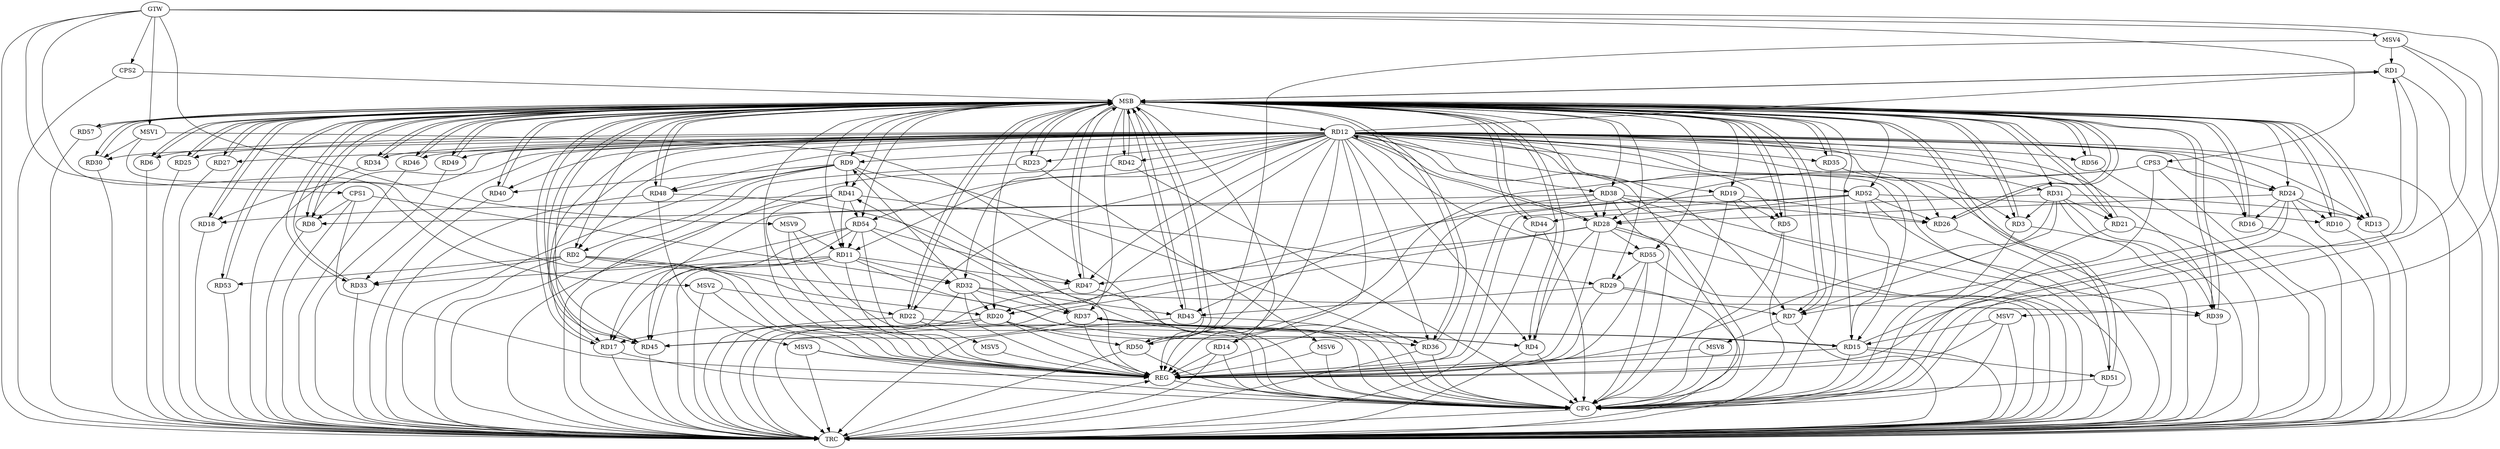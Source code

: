strict digraph G {
  RD1 [ label="RD1" ];
  RD2 [ label="RD2" ];
  RD3 [ label="RD3" ];
  RD4 [ label="RD4" ];
  RD5 [ label="RD5" ];
  RD6 [ label="RD6" ];
  RD7 [ label="RD7" ];
  RD8 [ label="RD8" ];
  RD9 [ label="RD9" ];
  RD10 [ label="RD10" ];
  RD11 [ label="RD11" ];
  RD12 [ label="RD12" ];
  RD13 [ label="RD13" ];
  RD14 [ label="RD14" ];
  RD15 [ label="RD15" ];
  RD16 [ label="RD16" ];
  RD17 [ label="RD17" ];
  RD18 [ label="RD18" ];
  RD19 [ label="RD19" ];
  RD20 [ label="RD20" ];
  RD21 [ label="RD21" ];
  RD22 [ label="RD22" ];
  RD23 [ label="RD23" ];
  RD24 [ label="RD24" ];
  RD25 [ label="RD25" ];
  RD26 [ label="RD26" ];
  RD27 [ label="RD27" ];
  RD28 [ label="RD28" ];
  RD29 [ label="RD29" ];
  RD30 [ label="RD30" ];
  RD31 [ label="RD31" ];
  RD32 [ label="RD32" ];
  RD33 [ label="RD33" ];
  RD34 [ label="RD34" ];
  RD35 [ label="RD35" ];
  RD36 [ label="RD36" ];
  RD37 [ label="RD37" ];
  RD38 [ label="RD38" ];
  RD39 [ label="RD39" ];
  RD40 [ label="RD40" ];
  RD41 [ label="RD41" ];
  RD42 [ label="RD42" ];
  RD43 [ label="RD43" ];
  RD44 [ label="RD44" ];
  RD45 [ label="RD45" ];
  RD46 [ label="RD46" ];
  RD47 [ label="RD47" ];
  RD48 [ label="RD48" ];
  RD49 [ label="RD49" ];
  RD50 [ label="RD50" ];
  RD51 [ label="RD51" ];
  RD52 [ label="RD52" ];
  RD53 [ label="RD53" ];
  RD54 [ label="RD54" ];
  RD55 [ label="RD55" ];
  RD56 [ label="RD56" ];
  RD57 [ label="RD57" ];
  CPS1 [ label="CPS1" ];
  CPS2 [ label="CPS2" ];
  CPS3 [ label="CPS3" ];
  GTW [ label="GTW" ];
  REG [ label="REG" ];
  MSB [ label="MSB" ];
  CFG [ label="CFG" ];
  TRC [ label="TRC" ];
  MSV1 [ label="MSV1" ];
  MSV2 [ label="MSV2" ];
  MSV3 [ label="MSV3" ];
  MSV4 [ label="MSV4" ];
  MSV5 [ label="MSV5" ];
  MSV6 [ label="MSV6" ];
  MSV7 [ label="MSV7" ];
  MSV8 [ label="MSV8" ];
  MSV9 [ label="MSV9" ];
  RD15 -> RD1;
  RD2 -> RD4;
  RD9 -> RD2;
  RD2 -> RD20;
  RD2 -> RD33;
  RD2 -> RD53;
  RD31 -> RD3;
  RD28 -> RD4;
  RD37 -> RD4;
  RD19 -> RD5;
  RD24 -> RD7;
  RD29 -> RD7;
  RD31 -> RD7;
  RD12 -> RD8;
  RD38 -> RD8;
  RD32 -> RD9;
  RD9 -> RD36;
  RD9 -> RD40;
  RD9 -> RD41;
  RD9 -> RD48;
  RD24 -> RD10;
  RD52 -> RD10;
  RD12 -> RD11;
  RD11 -> RD17;
  RD11 -> RD32;
  RD11 -> RD33;
  RD41 -> RD11;
  RD11 -> RD47;
  RD54 -> RD11;
  RD12 -> RD17;
  RD12 -> RD20;
  RD12 -> RD21;
  RD12 -> RD28;
  RD28 -> RD12;
  RD12 -> RD39;
  RD12 -> RD47;
  RD12 -> RD54;
  RD24 -> RD13;
  RD31 -> RD13;
  RD15 -> RD37;
  RD37 -> RD15;
  RD15 -> RD51;
  RD52 -> RD15;
  RD24 -> RD16;
  RD20 -> RD17;
  RD54 -> RD17;
  RD41 -> RD18;
  RD19 -> RD20;
  RD19 -> RD26;
  RD32 -> RD20;
  RD20 -> RD36;
  RD20 -> RD50;
  RD31 -> RD21;
  RD24 -> RD28;
  RD38 -> RD26;
  RD52 -> RD26;
  RD38 -> RD28;
  RD28 -> RD45;
  RD28 -> RD47;
  RD52 -> RD28;
  RD28 -> RD55;
  RD41 -> RD29;
  RD29 -> RD43;
  RD55 -> RD29;
  RD31 -> RD39;
  RD31 -> RD44;
  RD32 -> RD37;
  RD32 -> RD39;
  RD32 -> RD43;
  RD37 -> RD41;
  RD37 -> RD45;
  RD54 -> RD37;
  RD38 -> RD39;
  RD38 -> RD43;
  RD41 -> RD54;
  RD52 -> RD45;
  RD54 -> RD45;
  RD54 -> RD47;
  CPS1 -> RD32;
  CPS1 -> RD8;
  CPS3 -> RD28;
  CPS3 -> RD24;
  GTW -> CPS1;
  GTW -> CPS2;
  GTW -> CPS3;
  RD2 -> REG;
  RD9 -> REG;
  RD11 -> REG;
  RD12 -> REG;
  RD14 -> REG;
  RD15 -> REG;
  RD19 -> REG;
  RD20 -> REG;
  RD24 -> REG;
  RD28 -> REG;
  RD29 -> REG;
  RD31 -> REG;
  RD32 -> REG;
  RD37 -> REG;
  RD38 -> REG;
  RD41 -> REG;
  RD52 -> REG;
  RD54 -> REG;
  RD55 -> REG;
  CPS1 -> REG;
  CPS3 -> REG;
  RD1 -> MSB;
  MSB -> RD8;
  MSB -> RD21;
  MSB -> RD25;
  MSB -> RD26;
  MSB -> RD27;
  MSB -> RD53;
  MSB -> REG;
  RD3 -> MSB;
  MSB -> RD4;
  MSB -> RD9;
  MSB -> RD28;
  MSB -> RD30;
  MSB -> RD33;
  MSB -> RD34;
  MSB -> RD35;
  MSB -> RD41;
  MSB -> RD43;
  RD4 -> MSB;
  MSB -> RD36;
  MSB -> RD47;
  RD5 -> MSB;
  MSB -> RD14;
  MSB -> RD18;
  MSB -> RD38;
  MSB -> RD40;
  MSB -> RD48;
  MSB -> RD56;
  RD6 -> MSB;
  MSB -> RD12;
  MSB -> RD13;
  MSB -> RD20;
  MSB -> RD29;
  MSB -> RD55;
  RD7 -> MSB;
  MSB -> RD39;
  RD8 -> MSB;
  MSB -> RD7;
  MSB -> RD50;
  RD10 -> MSB;
  MSB -> RD15;
  MSB -> RD31;
  MSB -> RD42;
  RD13 -> MSB;
  MSB -> RD17;
  MSB -> RD22;
  MSB -> RD23;
  MSB -> RD37;
  RD16 -> MSB;
  MSB -> RD10;
  MSB -> RD24;
  RD17 -> MSB;
  MSB -> RD57;
  RD18 -> MSB;
  MSB -> RD3;
  RD21 -> MSB;
  MSB -> RD16;
  MSB -> RD32;
  MSB -> RD44;
  MSB -> RD49;
  RD22 -> MSB;
  RD23 -> MSB;
  MSB -> RD11;
  RD25 -> MSB;
  MSB -> RD6;
  RD26 -> MSB;
  MSB -> RD5;
  MSB -> RD54;
  RD27 -> MSB;
  MSB -> RD45;
  RD30 -> MSB;
  MSB -> RD2;
  RD33 -> MSB;
  RD34 -> MSB;
  MSB -> RD19;
  MSB -> RD52;
  RD35 -> MSB;
  RD36 -> MSB;
  RD39 -> MSB;
  RD40 -> MSB;
  MSB -> RD1;
  RD42 -> MSB;
  RD43 -> MSB;
  RD44 -> MSB;
  RD45 -> MSB;
  RD46 -> MSB;
  RD47 -> MSB;
  MSB -> RD46;
  MSB -> RD51;
  RD48 -> MSB;
  RD49 -> MSB;
  RD50 -> MSB;
  RD51 -> MSB;
  RD53 -> MSB;
  RD56 -> MSB;
  RD57 -> MSB;
  CPS2 -> MSB;
  RD51 -> CFG;
  RD15 -> CFG;
  RD11 -> CFG;
  RD3 -> CFG;
  RD28 -> CFG;
  RD43 -> CFG;
  RD38 -> CFG;
  RD17 -> CFG;
  RD12 -> CFG;
  RD22 -> CFG;
  RD21 -> CFG;
  RD44 -> CFG;
  RD50 -> CFG;
  RD48 -> CFG;
  CPS3 -> CFG;
  RD36 -> CFG;
  RD5 -> CFG;
  RD35 -> CFG;
  RD55 -> CFG;
  RD19 -> CFG;
  RD4 -> CFG;
  RD47 -> CFG;
  RD42 -> CFG;
  RD1 -> CFG;
  RD14 -> CFG;
  REG -> CFG;
  RD1 -> TRC;
  RD2 -> TRC;
  RD3 -> TRC;
  RD4 -> TRC;
  RD5 -> TRC;
  RD6 -> TRC;
  RD7 -> TRC;
  RD8 -> TRC;
  RD9 -> TRC;
  RD10 -> TRC;
  RD11 -> TRC;
  RD12 -> TRC;
  RD13 -> TRC;
  RD14 -> TRC;
  RD15 -> TRC;
  RD16 -> TRC;
  RD17 -> TRC;
  RD18 -> TRC;
  RD19 -> TRC;
  RD20 -> TRC;
  RD21 -> TRC;
  RD22 -> TRC;
  RD23 -> TRC;
  RD24 -> TRC;
  RD25 -> TRC;
  RD26 -> TRC;
  RD27 -> TRC;
  RD28 -> TRC;
  RD29 -> TRC;
  RD30 -> TRC;
  RD31 -> TRC;
  RD32 -> TRC;
  RD33 -> TRC;
  RD34 -> TRC;
  RD35 -> TRC;
  RD36 -> TRC;
  RD37 -> TRC;
  RD38 -> TRC;
  RD39 -> TRC;
  RD40 -> TRC;
  RD41 -> TRC;
  RD42 -> TRC;
  RD43 -> TRC;
  RD44 -> TRC;
  RD45 -> TRC;
  RD46 -> TRC;
  RD47 -> TRC;
  RD48 -> TRC;
  RD49 -> TRC;
  RD50 -> TRC;
  RD51 -> TRC;
  RD52 -> TRC;
  RD53 -> TRC;
  RD54 -> TRC;
  RD55 -> TRC;
  RD56 -> TRC;
  RD57 -> TRC;
  CPS1 -> TRC;
  CPS2 -> TRC;
  CPS3 -> TRC;
  GTW -> TRC;
  CFG -> TRC;
  TRC -> REG;
  RD12 -> RD19;
  RD12 -> RD55;
  RD12 -> RD6;
  RD12 -> RD36;
  RD12 -> RD15;
  RD12 -> RD52;
  RD12 -> RD13;
  RD12 -> RD25;
  RD12 -> RD30;
  RD12 -> RD3;
  RD12 -> RD9;
  RD12 -> RD31;
  RD12 -> RD46;
  RD12 -> RD56;
  RD12 -> RD14;
  RD12 -> RD50;
  RD12 -> RD23;
  RD12 -> RD49;
  RD12 -> RD40;
  RD12 -> RD18;
  RD12 -> RD16;
  RD12 -> RD22;
  RD12 -> RD7;
  RD12 -> RD24;
  RD12 -> RD5;
  RD12 -> RD27;
  RD12 -> RD51;
  RD12 -> RD26;
  RD12 -> RD38;
  RD12 -> RD48;
  RD12 -> RD4;
  RD12 -> RD35;
  RD12 -> RD1;
  RD12 -> RD45;
  RD12 -> RD34;
  RD12 -> RD33;
  RD12 -> RD42;
  RD12 -> RD2;
  MSV1 -> RD30;
  GTW -> MSV1;
  MSV1 -> REG;
  MSV1 -> CFG;
  MSV2 -> RD22;
  GTW -> MSV2;
  MSV2 -> REG;
  MSV2 -> TRC;
  RD48 -> MSV3;
  MSV3 -> REG;
  MSV3 -> TRC;
  MSV3 -> CFG;
  MSV4 -> RD1;
  GTW -> MSV4;
  MSV4 -> REG;
  MSV4 -> TRC;
  MSV4 -> CFG;
  RD22 -> MSV5;
  MSV5 -> REG;
  RD23 -> MSV6;
  MSV6 -> REG;
  MSV6 -> CFG;
  MSV7 -> RD15;
  GTW -> MSV7;
  MSV7 -> REG;
  MSV7 -> TRC;
  MSV7 -> CFG;
  RD7 -> MSV8;
  MSV8 -> REG;
  MSV8 -> CFG;
  MSV9 -> RD11;
  GTW -> MSV9;
  MSV9 -> REG;
  MSV9 -> CFG;
}
